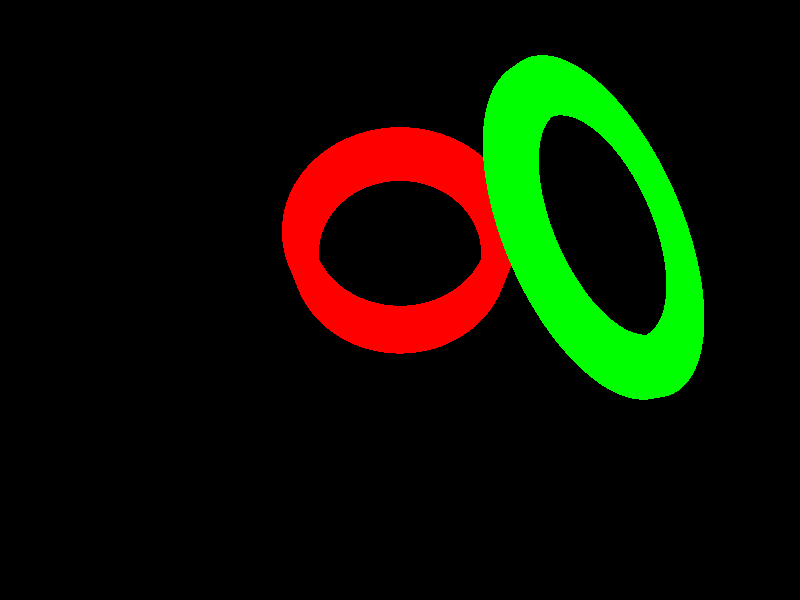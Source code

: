 #include "colors.inc"

#macro rondelle (diam_ext, diam_int, eppaisseur)
	difference{
		cylinder{
			<0,0,0>
			<0,eppaisseur,0>, diam_ext	
		}
	
		cylinder{
			<0,-0.00001,0>
			<0,eppaisseur+0.00001,0>, diam_int	
		}
	}
#end

camera {location <0,10,5> look_at <0,0,1> }

light_source {
  	<12, 14, -3>
 	color White
}

object {
  rondelle(2,1.5, 1.0)    
  pigment {Red}
}

object {
  rondelle(3, 2, 0.2)
  pigment {Green}
  translate <-2, 3, 0>
  rotate<0,0,40>
}
